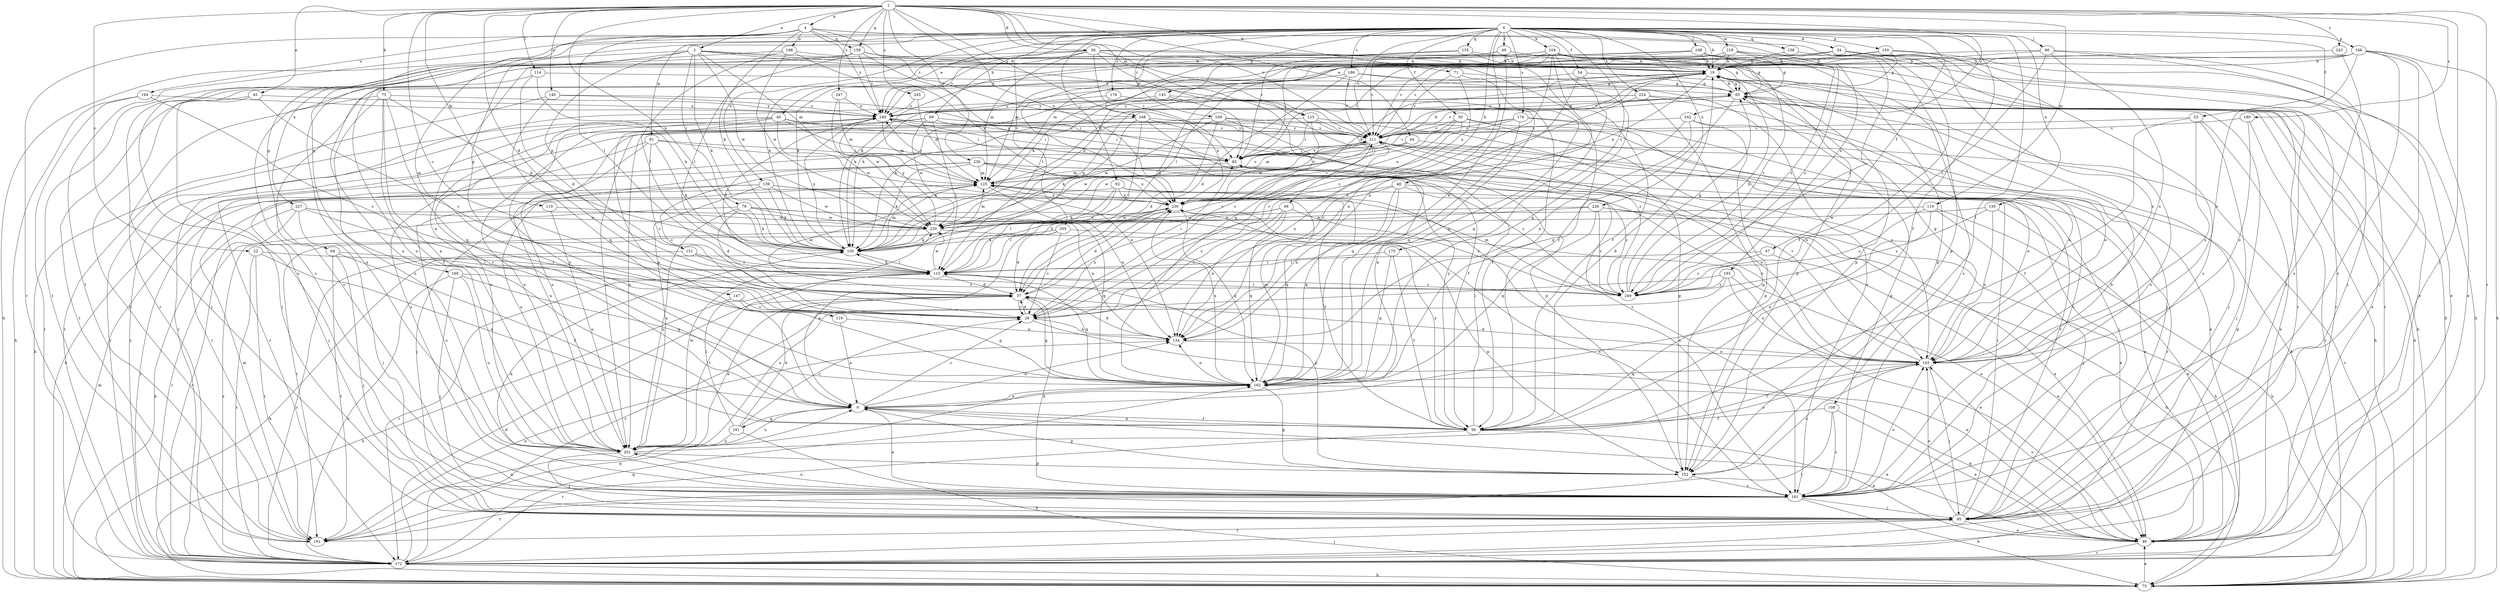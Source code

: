 strict digraph  {
0;
1;
2;
4;
9;
19;
22;
28;
34;
36;
37;
40;
44;
45;
46;
47;
48;
49;
50;
53;
54;
56;
61;
64;
65;
66;
69;
71;
73;
75;
76;
85;
86;
92;
95;
104;
105;
108;
109;
110;
114;
115;
116;
119;
123;
125;
130;
134;
139;
140;
143;
145;
147;
148;
150;
151;
152;
155;
158;
159;
160;
161;
162;
169;
172;
174;
175;
178;
180;
181;
186;
191;
193;
194;
198;
201;
205;
211;
218;
220;
224;
226;
227;
230;
236;
240;
242;
243;
245;
247;
248;
249;
0 -> 19  [label=b];
0 -> 34  [label=d];
0 -> 40  [label=e];
0 -> 47  [label=f];
0 -> 48  [label=f];
0 -> 49  [label=f];
0 -> 50  [label=f];
0 -> 53  [label=f];
0 -> 54  [label=f];
0 -> 56  [label=f];
0 -> 61  [label=g];
0 -> 66  [label=h];
0 -> 69  [label=h];
0 -> 86  [label=j];
0 -> 92  [label=j];
0 -> 104  [label=k];
0 -> 108  [label=l];
0 -> 109  [label=l];
0 -> 116  [label=m];
0 -> 130  [label=n];
0 -> 139  [label=o];
0 -> 145  [label=p];
0 -> 147  [label=p];
0 -> 148  [label=p];
0 -> 150  [label=p];
0 -> 155  [label=q];
0 -> 158  [label=q];
0 -> 169  [label=r];
0 -> 174  [label=s];
0 -> 175  [label=s];
0 -> 178  [label=s];
0 -> 186  [label=t];
0 -> 191  [label=t];
0 -> 205  [label=v];
0 -> 211  [label=v];
0 -> 218  [label=w];
0 -> 224  [label=x];
0 -> 226  [label=x];
0 -> 227  [label=x];
1 -> 2  [label=a];
1 -> 4  [label=a];
1 -> 22  [label=c];
1 -> 28  [label=c];
1 -> 36  [label=d];
1 -> 37  [label=d];
1 -> 44  [label=e];
1 -> 45  [label=e];
1 -> 71  [label=h];
1 -> 73  [label=h];
1 -> 95  [label=j];
1 -> 105  [label=k];
1 -> 110  [label=l];
1 -> 114  [label=l];
1 -> 119  [label=m];
1 -> 123  [label=m];
1 -> 140  [label=o];
1 -> 159  [label=q];
1 -> 172  [label=r];
1 -> 180  [label=s];
1 -> 211  [label=v];
1 -> 230  [label=x];
1 -> 236  [label=y];
1 -> 242  [label=z];
1 -> 243  [label=z];
1 -> 245  [label=z];
1 -> 247  [label=z];
1 -> 248  [label=z];
2 -> 19  [label=b];
2 -> 56  [label=f];
2 -> 64  [label=g];
2 -> 75  [label=h];
2 -> 76  [label=i];
2 -> 105  [label=k];
2 -> 123  [label=m];
2 -> 125  [label=m];
2 -> 151  [label=p];
2 -> 220  [label=w];
4 -> 105  [label=k];
4 -> 115  [label=l];
4 -> 152  [label=p];
4 -> 159  [label=q];
4 -> 160  [label=q];
4 -> 172  [label=r];
4 -> 193  [label=u];
4 -> 194  [label=u];
4 -> 198  [label=u];
4 -> 240  [label=y];
4 -> 248  [label=z];
9 -> 28  [label=c];
9 -> 46  [label=e];
9 -> 56  [label=f];
9 -> 134  [label=n];
9 -> 152  [label=p];
9 -> 161  [label=q];
9 -> 201  [label=u];
9 -> 240  [label=y];
19 -> 65  [label=g];
19 -> 105  [label=k];
19 -> 152  [label=p];
19 -> 181  [label=s];
19 -> 211  [label=v];
19 -> 230  [label=x];
22 -> 9  [label=a];
22 -> 115  [label=l];
22 -> 172  [label=r];
22 -> 191  [label=t];
28 -> 37  [label=d];
28 -> 46  [label=e];
28 -> 134  [label=n];
28 -> 230  [label=x];
34 -> 19  [label=b];
34 -> 46  [label=e];
34 -> 56  [label=f];
34 -> 115  [label=l];
34 -> 125  [label=m];
34 -> 143  [label=o];
34 -> 172  [label=r];
36 -> 19  [label=b];
36 -> 85  [label=i];
36 -> 105  [label=k];
36 -> 125  [label=m];
36 -> 152  [label=p];
36 -> 162  [label=q];
36 -> 181  [label=s];
36 -> 211  [label=v];
36 -> 240  [label=y];
37 -> 28  [label=c];
37 -> 85  [label=i];
37 -> 125  [label=m];
37 -> 162  [label=q];
40 -> 9  [label=a];
40 -> 56  [label=f];
40 -> 75  [label=h];
40 -> 85  [label=i];
40 -> 201  [label=u];
40 -> 211  [label=v];
40 -> 220  [label=w];
44 -> 85  [label=i];
44 -> 143  [label=o];
44 -> 220  [label=w];
45 -> 28  [label=c];
45 -> 95  [label=j];
45 -> 191  [label=t];
45 -> 240  [label=y];
46 -> 143  [label=o];
46 -> 162  [label=q];
46 -> 172  [label=r];
47 -> 46  [label=e];
47 -> 115  [label=l];
47 -> 249  [label=z];
48 -> 28  [label=c];
48 -> 46  [label=e];
48 -> 134  [label=n];
48 -> 162  [label=q];
48 -> 230  [label=x];
48 -> 249  [label=z];
49 -> 19  [label=b];
49 -> 105  [label=k];
49 -> 134  [label=n];
49 -> 181  [label=s];
49 -> 211  [label=v];
50 -> 46  [label=e];
50 -> 134  [label=n];
50 -> 143  [label=o];
50 -> 211  [label=v];
50 -> 220  [label=w];
50 -> 230  [label=x];
53 -> 46  [label=e];
53 -> 56  [label=f];
53 -> 95  [label=j];
53 -> 143  [label=o];
53 -> 211  [label=v];
54 -> 46  [label=e];
54 -> 65  [label=g];
54 -> 134  [label=n];
54 -> 162  [label=q];
54 -> 181  [label=s];
56 -> 9  [label=a];
56 -> 19  [label=b];
56 -> 46  [label=e];
56 -> 85  [label=i];
56 -> 172  [label=r];
56 -> 230  [label=x];
56 -> 240  [label=y];
61 -> 28  [label=c];
61 -> 75  [label=h];
61 -> 85  [label=i];
61 -> 105  [label=k];
61 -> 134  [label=n];
61 -> 201  [label=u];
64 -> 56  [label=f];
64 -> 95  [label=j];
64 -> 115  [label=l];
64 -> 191  [label=t];
65 -> 19  [label=b];
65 -> 75  [label=h];
65 -> 95  [label=j];
65 -> 162  [label=q];
65 -> 211  [label=v];
65 -> 240  [label=y];
66 -> 28  [label=c];
66 -> 115  [label=l];
66 -> 134  [label=n];
66 -> 162  [label=q];
66 -> 220  [label=w];
66 -> 249  [label=z];
69 -> 85  [label=i];
69 -> 115  [label=l];
69 -> 181  [label=s];
69 -> 201  [label=u];
69 -> 211  [label=v];
69 -> 220  [label=w];
71 -> 65  [label=g];
71 -> 162  [label=q];
71 -> 211  [label=v];
71 -> 230  [label=x];
73 -> 9  [label=a];
73 -> 56  [label=f];
73 -> 95  [label=j];
73 -> 105  [label=k];
73 -> 162  [label=q];
73 -> 201  [label=u];
73 -> 240  [label=y];
75 -> 19  [label=b];
75 -> 46  [label=e];
75 -> 125  [label=m];
75 -> 211  [label=v];
76 -> 37  [label=d];
76 -> 46  [label=e];
76 -> 105  [label=k];
76 -> 162  [label=q];
76 -> 172  [label=r];
76 -> 201  [label=u];
76 -> 220  [label=w];
85 -> 19  [label=b];
85 -> 125  [label=m];
85 -> 211  [label=v];
86 -> 19  [label=b];
86 -> 95  [label=j];
86 -> 105  [label=k];
86 -> 143  [label=o];
86 -> 172  [label=r];
86 -> 249  [label=z];
92 -> 95  [label=j];
92 -> 105  [label=k];
92 -> 115  [label=l];
92 -> 162  [label=q];
92 -> 181  [label=s];
92 -> 230  [label=x];
95 -> 46  [label=e];
95 -> 85  [label=i];
95 -> 143  [label=o];
95 -> 191  [label=t];
95 -> 211  [label=v];
104 -> 19  [label=b];
104 -> 28  [label=c];
104 -> 65  [label=g];
104 -> 75  [label=h];
104 -> 85  [label=i];
104 -> 115  [label=l];
104 -> 134  [label=n];
104 -> 152  [label=p];
104 -> 162  [label=q];
104 -> 172  [label=r];
104 -> 211  [label=v];
104 -> 249  [label=z];
105 -> 65  [label=g];
105 -> 75  [label=h];
105 -> 115  [label=l];
105 -> 125  [label=m];
105 -> 240  [label=y];
108 -> 46  [label=e];
108 -> 56  [label=f];
108 -> 181  [label=s];
108 -> 191  [label=t];
109 -> 19  [label=b];
109 -> 37  [label=d];
109 -> 65  [label=g];
109 -> 75  [label=h];
109 -> 105  [label=k];
109 -> 240  [label=y];
109 -> 249  [label=z];
110 -> 201  [label=u];
110 -> 220  [label=w];
114 -> 37  [label=d];
114 -> 65  [label=g];
114 -> 105  [label=k];
114 -> 201  [label=u];
115 -> 37  [label=d];
115 -> 105  [label=k];
115 -> 162  [label=q];
115 -> 172  [label=r];
115 -> 211  [label=v];
115 -> 220  [label=w];
115 -> 249  [label=z];
116 -> 9  [label=a];
116 -> 134  [label=n];
119 -> 9  [label=a];
119 -> 75  [label=h];
119 -> 95  [label=j];
119 -> 220  [label=w];
119 -> 249  [label=z];
123 -> 85  [label=i];
123 -> 152  [label=p];
123 -> 172  [label=r];
123 -> 211  [label=v];
123 -> 230  [label=x];
123 -> 249  [label=z];
125 -> 19  [label=b];
125 -> 134  [label=n];
125 -> 143  [label=o];
125 -> 211  [label=v];
125 -> 230  [label=x];
125 -> 240  [label=y];
130 -> 46  [label=e];
130 -> 143  [label=o];
130 -> 220  [label=w];
130 -> 249  [label=z];
134 -> 37  [label=d];
134 -> 143  [label=o];
139 -> 56  [label=f];
139 -> 105  [label=k];
139 -> 172  [label=r];
139 -> 181  [label=s];
139 -> 201  [label=u];
139 -> 220  [label=w];
139 -> 230  [label=x];
140 -> 85  [label=i];
140 -> 162  [label=q];
140 -> 172  [label=r];
140 -> 240  [label=y];
143 -> 37  [label=d];
143 -> 56  [label=f];
143 -> 65  [label=g];
143 -> 95  [label=j];
143 -> 162  [label=q];
143 -> 211  [label=v];
145 -> 28  [label=c];
145 -> 56  [label=f];
145 -> 85  [label=i];
145 -> 105  [label=k];
145 -> 240  [label=y];
147 -> 28  [label=c];
147 -> 75  [label=h];
147 -> 162  [label=q];
148 -> 19  [label=b];
148 -> 46  [label=e];
148 -> 75  [label=h];
148 -> 95  [label=j];
148 -> 143  [label=o];
148 -> 181  [label=s];
148 -> 201  [label=u];
148 -> 240  [label=y];
150 -> 19  [label=b];
150 -> 46  [label=e];
150 -> 65  [label=g];
150 -> 181  [label=s];
150 -> 211  [label=v];
151 -> 115  [label=l];
151 -> 152  [label=p];
151 -> 172  [label=r];
152 -> 143  [label=o];
152 -> 181  [label=s];
155 -> 19  [label=b];
155 -> 85  [label=i];
155 -> 125  [label=m];
155 -> 172  [label=r];
158 -> 19  [label=b];
158 -> 249  [label=z];
159 -> 19  [label=b];
159 -> 56  [label=f];
159 -> 115  [label=l];
159 -> 181  [label=s];
159 -> 191  [label=t];
159 -> 230  [label=x];
159 -> 240  [label=y];
160 -> 95  [label=j];
160 -> 162  [label=q];
160 -> 172  [label=r];
160 -> 201  [label=u];
160 -> 249  [label=z];
161 -> 28  [label=c];
161 -> 37  [label=d];
161 -> 75  [label=h];
161 -> 115  [label=l];
161 -> 201  [label=u];
162 -> 9  [label=a];
162 -> 125  [label=m];
162 -> 134  [label=n];
162 -> 152  [label=p];
162 -> 230  [label=x];
169 -> 37  [label=d];
169 -> 75  [label=h];
169 -> 152  [label=p];
169 -> 201  [label=u];
169 -> 211  [label=v];
169 -> 220  [label=w];
172 -> 37  [label=d];
172 -> 65  [label=g];
172 -> 75  [label=h];
172 -> 95  [label=j];
172 -> 162  [label=q];
172 -> 240  [label=y];
174 -> 85  [label=i];
174 -> 143  [label=o];
174 -> 162  [label=q];
174 -> 181  [label=s];
174 -> 201  [label=u];
174 -> 211  [label=v];
175 -> 56  [label=f];
175 -> 115  [label=l];
175 -> 162  [label=q];
178 -> 162  [label=q];
178 -> 230  [label=x];
178 -> 240  [label=y];
180 -> 143  [label=o];
180 -> 172  [label=r];
180 -> 211  [label=v];
181 -> 9  [label=a];
181 -> 19  [label=b];
181 -> 37  [label=d];
181 -> 65  [label=g];
181 -> 75  [label=h];
181 -> 95  [label=j];
181 -> 105  [label=k];
181 -> 143  [label=o];
181 -> 191  [label=t];
181 -> 201  [label=u];
186 -> 37  [label=d];
186 -> 65  [label=g];
186 -> 105  [label=k];
186 -> 181  [label=s];
186 -> 211  [label=v];
191 -> 9  [label=a];
191 -> 19  [label=b];
191 -> 125  [label=m];
191 -> 134  [label=n];
191 -> 162  [label=q];
193 -> 46  [label=e];
193 -> 143  [label=o];
193 -> 172  [label=r];
193 -> 201  [label=u];
193 -> 249  [label=z];
194 -> 28  [label=c];
194 -> 75  [label=h];
194 -> 172  [label=r];
194 -> 240  [label=y];
198 -> 9  [label=a];
198 -> 19  [label=b];
198 -> 115  [label=l];
198 -> 220  [label=w];
198 -> 230  [label=x];
201 -> 37  [label=d];
201 -> 95  [label=j];
201 -> 115  [label=l];
201 -> 143  [label=o];
201 -> 152  [label=p];
201 -> 220  [label=w];
205 -> 9  [label=a];
205 -> 28  [label=c];
205 -> 37  [label=d];
205 -> 75  [label=h];
205 -> 105  [label=k];
211 -> 85  [label=i];
211 -> 95  [label=j];
211 -> 125  [label=m];
211 -> 172  [label=r];
211 -> 191  [label=t];
211 -> 220  [label=w];
218 -> 19  [label=b];
218 -> 65  [label=g];
218 -> 85  [label=i];
218 -> 95  [label=j];
218 -> 105  [label=k];
218 -> 201  [label=u];
218 -> 249  [label=z];
220 -> 105  [label=k];
220 -> 125  [label=m];
220 -> 152  [label=p];
220 -> 172  [label=r];
220 -> 230  [label=x];
220 -> 240  [label=y];
224 -> 28  [label=c];
224 -> 75  [label=h];
224 -> 95  [label=j];
224 -> 152  [label=p];
224 -> 172  [label=r];
224 -> 240  [label=y];
226 -> 46  [label=e];
226 -> 75  [label=h];
226 -> 105  [label=k];
226 -> 162  [label=q];
226 -> 220  [label=w];
226 -> 249  [label=z];
227 -> 28  [label=c];
227 -> 75  [label=h];
227 -> 95  [label=j];
227 -> 134  [label=n];
227 -> 172  [label=r];
227 -> 220  [label=w];
230 -> 19  [label=b];
230 -> 37  [label=d];
230 -> 162  [label=q];
230 -> 181  [label=s];
230 -> 191  [label=t];
230 -> 211  [label=v];
230 -> 220  [label=w];
236 -> 28  [label=c];
236 -> 46  [label=e];
236 -> 95  [label=j];
236 -> 105  [label=k];
236 -> 125  [label=m];
236 -> 143  [label=o];
236 -> 201  [label=u];
236 -> 230  [label=x];
236 -> 249  [label=z];
240 -> 65  [label=g];
240 -> 85  [label=i];
240 -> 115  [label=l];
240 -> 125  [label=m];
240 -> 143  [label=o];
240 -> 172  [label=r];
240 -> 211  [label=v];
242 -> 28  [label=c];
242 -> 134  [label=n];
242 -> 143  [label=o];
242 -> 152  [label=p];
242 -> 211  [label=v];
243 -> 19  [label=b];
243 -> 181  [label=s];
245 -> 125  [label=m];
245 -> 240  [label=y];
247 -> 125  [label=m];
247 -> 220  [label=w];
247 -> 240  [label=y];
248 -> 9  [label=a];
248 -> 105  [label=k];
248 -> 115  [label=l];
248 -> 181  [label=s];
248 -> 201  [label=u];
248 -> 211  [label=v];
249 -> 19  [label=b];
249 -> 65  [label=g];
249 -> 115  [label=l];
249 -> 125  [label=m];
}
